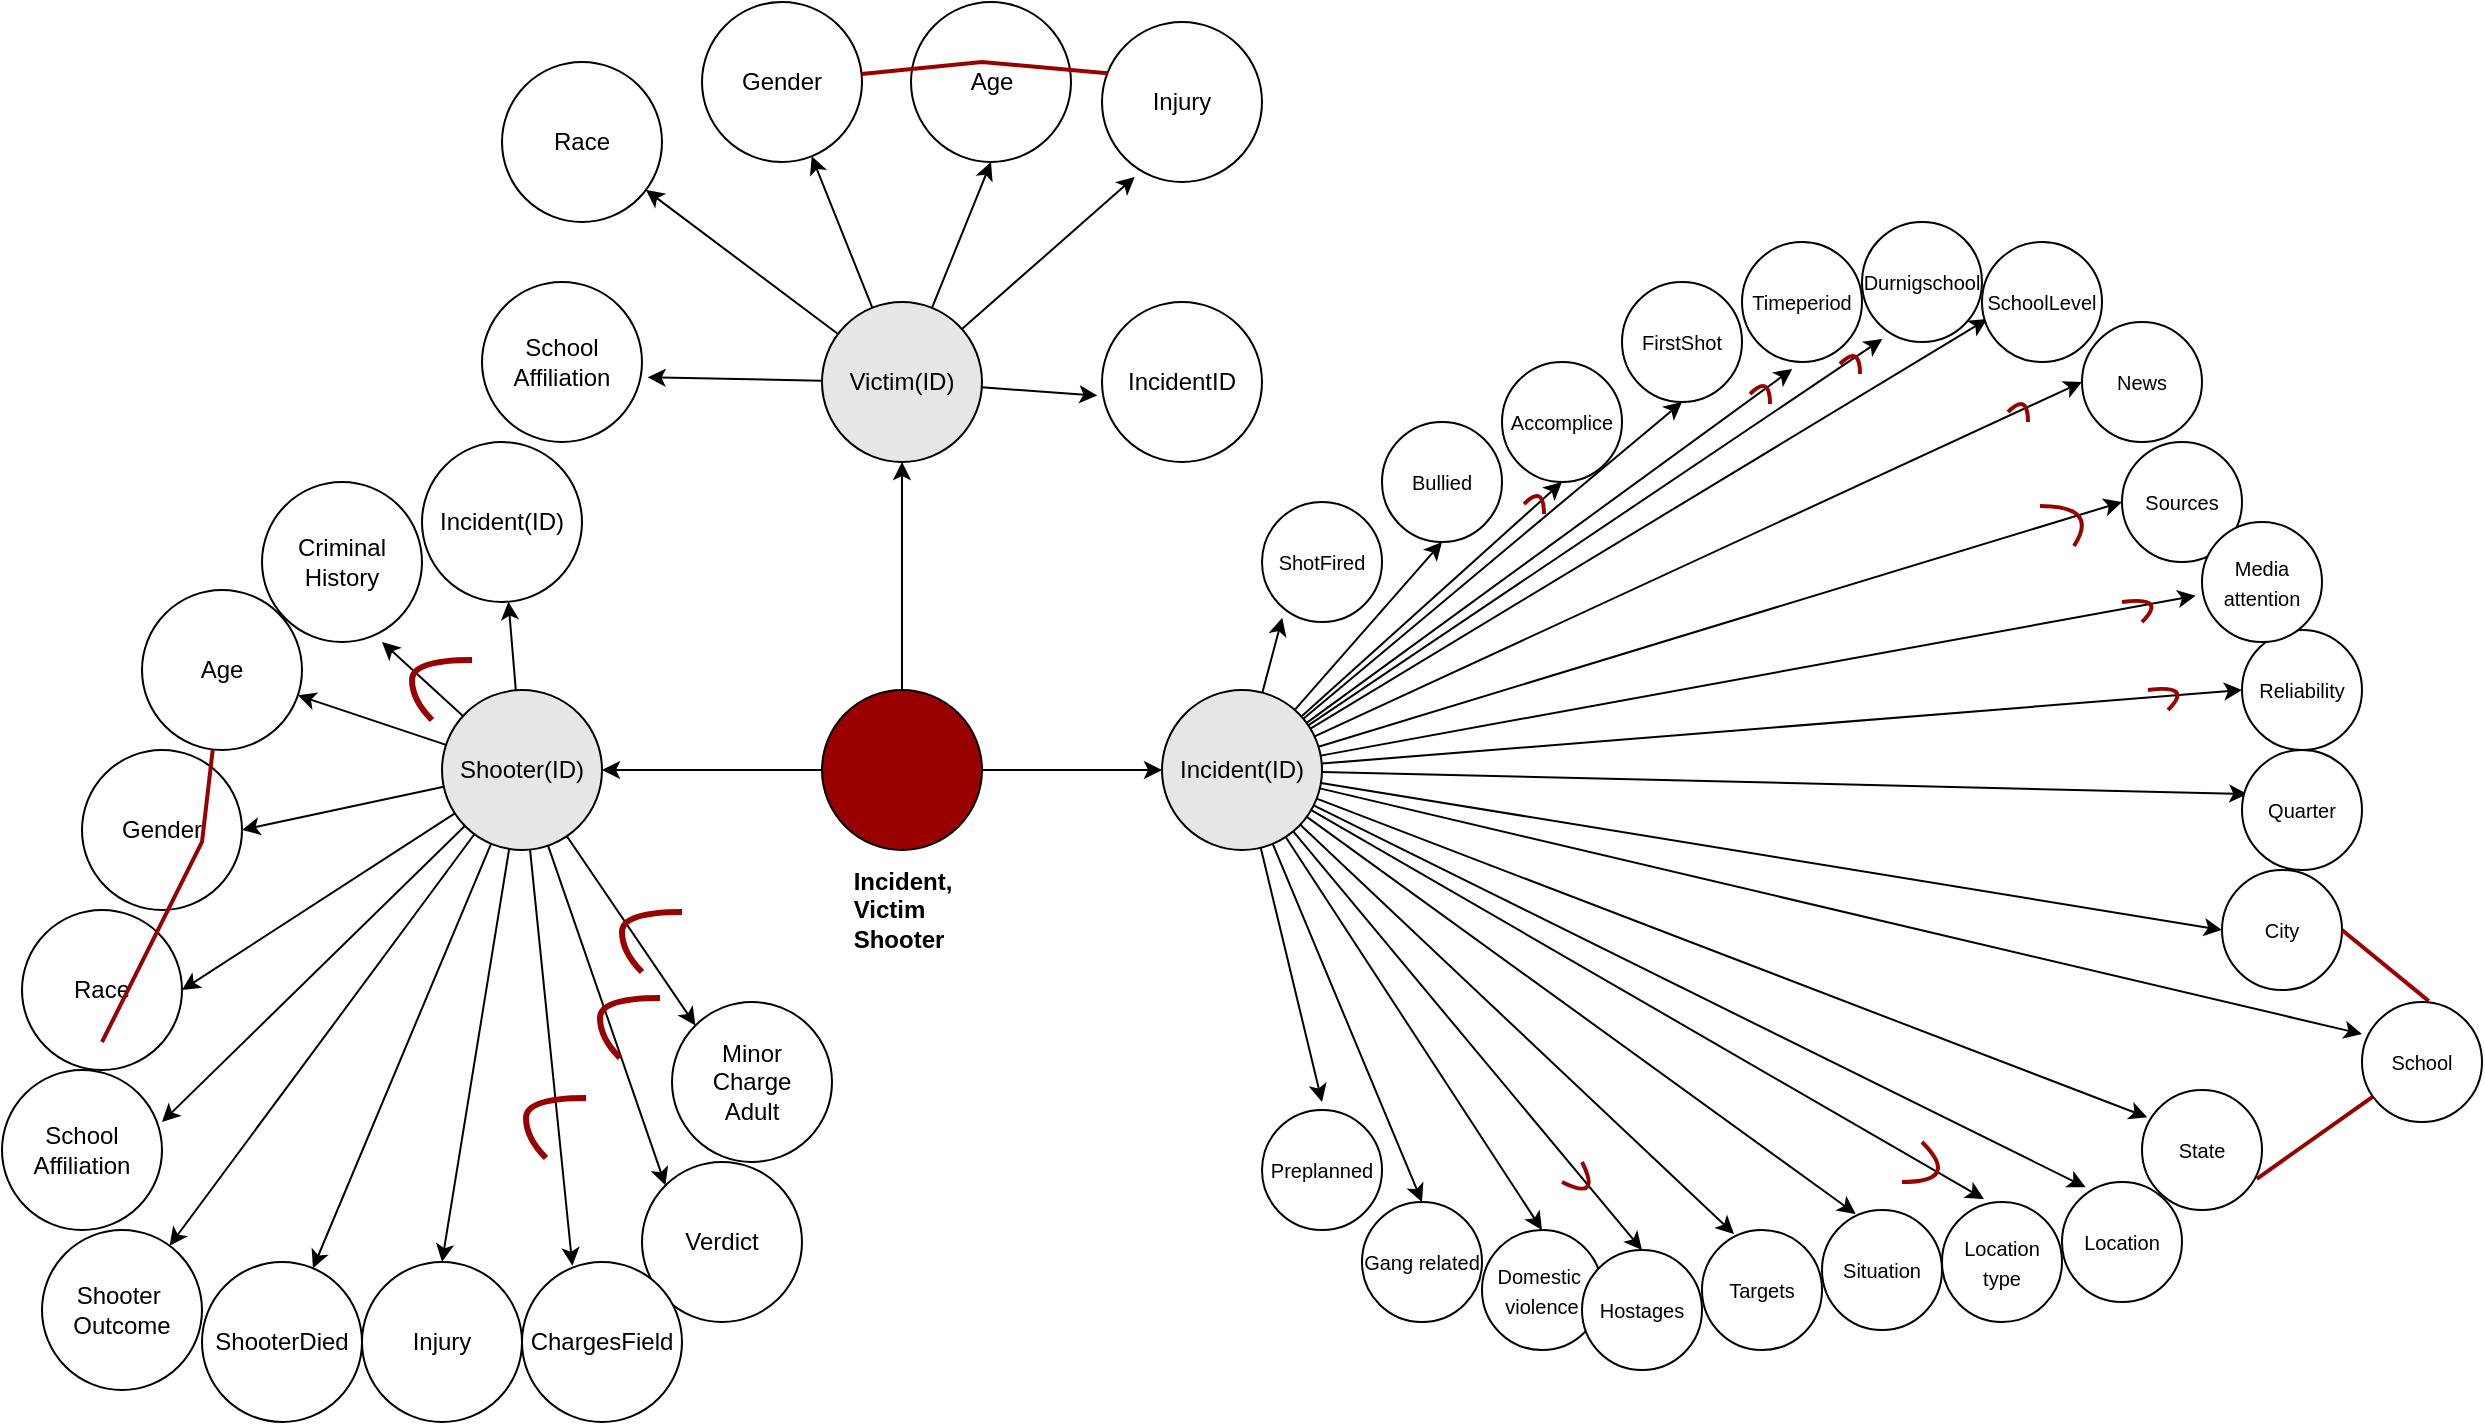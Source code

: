 <mxfile version="20.7.4" type="device"><diagram id="z_LJF3OzJNEcq2DZl5GS" name="Page-1"><mxGraphModel dx="616" dy="475" grid="1" gridSize="10" guides="1" tooltips="1" connect="1" arrows="1" fold="1" page="1" pageScale="1" pageWidth="1169" pageHeight="827" math="0" shadow="0"><root><mxCell id="0"/><mxCell id="1" parent="0"/><mxCell id="VrbtNVm0_vo4leU4kSjK-8" style="edgeStyle=orthogonalEdgeStyle;rounded=0;orthogonalLoop=1;jettySize=auto;html=1;" edge="1" parent="1" source="VrbtNVm0_vo4leU4kSjK-3" target="VrbtNVm0_vo4leU4kSjK-6"><mxGeometry relative="1" as="geometry"/></mxCell><mxCell id="VrbtNVm0_vo4leU4kSjK-21" style="edgeStyle=none;rounded=0;orthogonalLoop=1;jettySize=auto;html=1;entryX=1;entryY=0.5;entryDx=0;entryDy=0;shadow=0;strokeColor=default;" edge="1" parent="1" source="VrbtNVm0_vo4leU4kSjK-3" target="VrbtNVm0_vo4leU4kSjK-20"><mxGeometry relative="1" as="geometry"/></mxCell><mxCell id="VrbtNVm0_vo4leU4kSjK-46" style="edgeStyle=none;rounded=0;orthogonalLoop=1;jettySize=auto;html=1;entryX=0;entryY=0.5;entryDx=0;entryDy=0;shadow=0;strokeColor=default;" edge="1" parent="1" source="VrbtNVm0_vo4leU4kSjK-3" target="VrbtNVm0_vo4leU4kSjK-45"><mxGeometry relative="1" as="geometry"/></mxCell><mxCell id="VrbtNVm0_vo4leU4kSjK-3" value="" style="ellipse;whiteSpace=wrap;html=1;aspect=fixed;shadow=0;fillColor=#990000;" vertex="1" parent="1"><mxGeometry x="460" y="414" width="80" height="80" as="geometry"/></mxCell><mxCell id="VrbtNVm0_vo4leU4kSjK-4" value="&lt;div style=&quot;text-align: left;&quot;&gt;&lt;span style=&quot;background-color: initial;&quot;&gt;Incident,&lt;/span&gt;&lt;/div&gt;&lt;div style=&quot;text-align: left;&quot;&gt;&lt;span style=&quot;background-color: initial;&quot;&gt;Victim&lt;/span&gt;&lt;/div&gt;&lt;div style=&quot;text-align: left;&quot;&gt;&lt;span style=&quot;background-color: initial;&quot;&gt;Shooter&lt;/span&gt;&lt;/div&gt;" style="text;html=1;align=center;verticalAlign=middle;resizable=0;points=[];autosize=1;strokeColor=none;fillColor=none;shadow=0;fontStyle=1" vertex="1" parent="1"><mxGeometry x="465" y="494" width="70" height="60" as="geometry"/></mxCell><mxCell id="VrbtNVm0_vo4leU4kSjK-15" style="rounded=0;orthogonalLoop=1;jettySize=auto;html=1;entryX=1.035;entryY=0.596;entryDx=0;entryDy=0;entryPerimeter=0;strokeColor=default;shadow=0;" edge="1" parent="1" source="VrbtNVm0_vo4leU4kSjK-6" target="VrbtNVm0_vo4leU4kSjK-9"><mxGeometry relative="1" as="geometry"/></mxCell><mxCell id="VrbtNVm0_vo4leU4kSjK-16" style="edgeStyle=none;rounded=0;orthogonalLoop=1;jettySize=auto;html=1;shadow=0;strokeColor=default;" edge="1" parent="1" source="VrbtNVm0_vo4leU4kSjK-6" target="VrbtNVm0_vo4leU4kSjK-13"><mxGeometry relative="1" as="geometry"/></mxCell><mxCell id="VrbtNVm0_vo4leU4kSjK-17" style="edgeStyle=none;rounded=0;orthogonalLoop=1;jettySize=auto;html=1;entryX=0.205;entryY=0.968;entryDx=0;entryDy=0;entryPerimeter=0;shadow=0;strokeColor=default;" edge="1" parent="1" source="VrbtNVm0_vo4leU4kSjK-6" target="VrbtNVm0_vo4leU4kSjK-12"><mxGeometry relative="1" as="geometry"/></mxCell><mxCell id="VrbtNVm0_vo4leU4kSjK-18" style="edgeStyle=none;rounded=0;orthogonalLoop=1;jettySize=auto;html=1;shadow=0;strokeColor=default;" edge="1" parent="1" source="VrbtNVm0_vo4leU4kSjK-6" target="VrbtNVm0_vo4leU4kSjK-11"><mxGeometry relative="1" as="geometry"/></mxCell><mxCell id="VrbtNVm0_vo4leU4kSjK-19" style="edgeStyle=none;rounded=0;orthogonalLoop=1;jettySize=auto;html=1;entryX=0.5;entryY=1;entryDx=0;entryDy=0;shadow=0;strokeColor=default;" edge="1" parent="1" source="VrbtNVm0_vo4leU4kSjK-6" target="VrbtNVm0_vo4leU4kSjK-10"><mxGeometry relative="1" as="geometry"/></mxCell><mxCell id="VrbtNVm0_vo4leU4kSjK-48" style="edgeStyle=none;rounded=0;orthogonalLoop=1;jettySize=auto;html=1;entryX=-0.029;entryY=0.585;entryDx=0;entryDy=0;entryPerimeter=0;shadow=0;strokeColor=default;" edge="1" parent="1" source="VrbtNVm0_vo4leU4kSjK-6" target="VrbtNVm0_vo4leU4kSjK-47"><mxGeometry relative="1" as="geometry"/></mxCell><mxCell id="VrbtNVm0_vo4leU4kSjK-6" value="Victim(ID)" style="ellipse;whiteSpace=wrap;html=1;aspect=fixed;shadow=0;fillColor=#E6E6E6;fillStyle=auto;" vertex="1" parent="1"><mxGeometry x="460" y="220" width="80" height="80" as="geometry"/></mxCell><mxCell id="VrbtNVm0_vo4leU4kSjK-9" value="School Affiliation" style="ellipse;whiteSpace=wrap;html=1;aspect=fixed;shadow=0;fillColor=#FFFFFF;fillStyle=auto;" vertex="1" parent="1"><mxGeometry x="290" y="210" width="80" height="80" as="geometry"/></mxCell><mxCell id="VrbtNVm0_vo4leU4kSjK-10" value="Age" style="ellipse;whiteSpace=wrap;html=1;aspect=fixed;shadow=0;fillColor=#FFFFFF;fillStyle=auto;" vertex="1" parent="1"><mxGeometry x="504.5" y="70" width="80" height="80" as="geometry"/></mxCell><mxCell id="VrbtNVm0_vo4leU4kSjK-11" value="Gender" style="ellipse;whiteSpace=wrap;html=1;aspect=fixed;shadow=0;fillColor=#FFFFFF;fillStyle=auto;" vertex="1" parent="1"><mxGeometry x="400" y="70" width="80" height="80" as="geometry"/></mxCell><mxCell id="VrbtNVm0_vo4leU4kSjK-12" value="Injury" style="ellipse;whiteSpace=wrap;html=1;aspect=fixed;shadow=0;fillColor=#FFFFFF;fillStyle=auto;" vertex="1" parent="1"><mxGeometry x="600" y="80" width="80" height="80" as="geometry"/></mxCell><mxCell id="VrbtNVm0_vo4leU4kSjK-13" value="Race" style="ellipse;whiteSpace=wrap;html=1;aspect=fixed;shadow=0;fillColor=#FFFFFF;fillStyle=auto;" vertex="1" parent="1"><mxGeometry x="300" y="100" width="80" height="80" as="geometry"/></mxCell><mxCell id="VrbtNVm0_vo4leU4kSjK-34" style="edgeStyle=none;rounded=0;orthogonalLoop=1;jettySize=auto;html=1;entryX=0.75;entryY=1;entryDx=0;entryDy=0;entryPerimeter=0;shadow=0;strokeColor=default;" edge="1" parent="1" source="VrbtNVm0_vo4leU4kSjK-20" target="VrbtNVm0_vo4leU4kSjK-30"><mxGeometry relative="1" as="geometry"/></mxCell><mxCell id="VrbtNVm0_vo4leU4kSjK-35" style="edgeStyle=none;rounded=0;orthogonalLoop=1;jettySize=auto;html=1;shadow=0;strokeColor=default;" edge="1" parent="1" source="VrbtNVm0_vo4leU4kSjK-20" target="VrbtNVm0_vo4leU4kSjK-31"><mxGeometry relative="1" as="geometry"/></mxCell><mxCell id="VrbtNVm0_vo4leU4kSjK-36" style="edgeStyle=none;rounded=0;orthogonalLoop=1;jettySize=auto;html=1;entryX=1;entryY=0.5;entryDx=0;entryDy=0;shadow=0;strokeColor=default;" edge="1" parent="1" source="VrbtNVm0_vo4leU4kSjK-20" target="VrbtNVm0_vo4leU4kSjK-32"><mxGeometry relative="1" as="geometry"/></mxCell><mxCell id="VrbtNVm0_vo4leU4kSjK-37" style="edgeStyle=none;rounded=0;orthogonalLoop=1;jettySize=auto;html=1;entryX=1;entryY=0.5;entryDx=0;entryDy=0;shadow=0;strokeColor=default;" edge="1" parent="1" source="VrbtNVm0_vo4leU4kSjK-20" target="VrbtNVm0_vo4leU4kSjK-29"><mxGeometry relative="1" as="geometry"/></mxCell><mxCell id="VrbtNVm0_vo4leU4kSjK-38" style="edgeStyle=none;rounded=0;orthogonalLoop=1;jettySize=auto;html=1;entryX=1;entryY=0.325;entryDx=0;entryDy=0;entryPerimeter=0;shadow=0;strokeColor=default;" edge="1" parent="1" source="VrbtNVm0_vo4leU4kSjK-20" target="VrbtNVm0_vo4leU4kSjK-33"><mxGeometry relative="1" as="geometry"/></mxCell><mxCell id="VrbtNVm0_vo4leU4kSjK-39" style="edgeStyle=none;rounded=0;orthogonalLoop=1;jettySize=auto;html=1;shadow=0;strokeColor=default;" edge="1" parent="1" source="VrbtNVm0_vo4leU4kSjK-20" target="VrbtNVm0_vo4leU4kSjK-28"><mxGeometry relative="1" as="geometry"/></mxCell><mxCell id="VrbtNVm0_vo4leU4kSjK-40" style="edgeStyle=none;rounded=0;orthogonalLoop=1;jettySize=auto;html=1;shadow=0;strokeColor=default;" edge="1" parent="1" source="VrbtNVm0_vo4leU4kSjK-20" target="VrbtNVm0_vo4leU4kSjK-27"><mxGeometry relative="1" as="geometry"/></mxCell><mxCell id="VrbtNVm0_vo4leU4kSjK-41" style="edgeStyle=none;rounded=0;orthogonalLoop=1;jettySize=auto;html=1;entryX=0.5;entryY=0;entryDx=0;entryDy=0;shadow=0;strokeColor=default;" edge="1" parent="1" source="VrbtNVm0_vo4leU4kSjK-20" target="VrbtNVm0_vo4leU4kSjK-26"><mxGeometry relative="1" as="geometry"/></mxCell><mxCell id="VrbtNVm0_vo4leU4kSjK-42" style="edgeStyle=none;rounded=0;orthogonalLoop=1;jettySize=auto;html=1;entryX=0.315;entryY=0.023;entryDx=0;entryDy=0;entryPerimeter=0;shadow=0;strokeColor=default;" edge="1" parent="1" source="VrbtNVm0_vo4leU4kSjK-20" target="VrbtNVm0_vo4leU4kSjK-25"><mxGeometry relative="1" as="geometry"/></mxCell><mxCell id="VrbtNVm0_vo4leU4kSjK-43" style="edgeStyle=none;rounded=0;orthogonalLoop=1;jettySize=auto;html=1;entryX=0;entryY=0;entryDx=0;entryDy=0;shadow=0;strokeColor=default;" edge="1" parent="1" source="VrbtNVm0_vo4leU4kSjK-20" target="VrbtNVm0_vo4leU4kSjK-24"><mxGeometry relative="1" as="geometry"/></mxCell><mxCell id="VrbtNVm0_vo4leU4kSjK-44" style="edgeStyle=none;rounded=0;orthogonalLoop=1;jettySize=auto;html=1;entryX=0;entryY=0;entryDx=0;entryDy=0;shadow=0;strokeColor=default;" edge="1" parent="1" source="VrbtNVm0_vo4leU4kSjK-20" target="VrbtNVm0_vo4leU4kSjK-23"><mxGeometry relative="1" as="geometry"/></mxCell><mxCell id="VrbtNVm0_vo4leU4kSjK-51" style="edgeStyle=none;rounded=0;orthogonalLoop=1;jettySize=auto;html=1;shadow=0;strokeColor=default;" edge="1" parent="1" source="VrbtNVm0_vo4leU4kSjK-20" target="VrbtNVm0_vo4leU4kSjK-50"><mxGeometry relative="1" as="geometry"/></mxCell><mxCell id="VrbtNVm0_vo4leU4kSjK-20" value="Shooter(ID)" style="ellipse;whiteSpace=wrap;html=1;aspect=fixed;shadow=0;fillColor=#E6E6E6;fillStyle=solid;" vertex="1" parent="1"><mxGeometry x="270" y="414" width="80" height="80" as="geometry"/></mxCell><mxCell id="VrbtNVm0_vo4leU4kSjK-23" value="Minor&lt;br&gt;Charge&lt;br&gt;Adult" style="ellipse;whiteSpace=wrap;html=1;aspect=fixed;shadow=0;fillColor=#FFFFFF;fillStyle=auto;" vertex="1" parent="1"><mxGeometry x="385" y="570" width="80" height="80" as="geometry"/></mxCell><mxCell id="VrbtNVm0_vo4leU4kSjK-24" value="Verdict" style="ellipse;whiteSpace=wrap;html=1;aspect=fixed;shadow=0;fillColor=#FFFFFF;fillStyle=auto;" vertex="1" parent="1"><mxGeometry x="370" y="650" width="80" height="80" as="geometry"/></mxCell><mxCell id="VrbtNVm0_vo4leU4kSjK-25" value="ChargesField" style="ellipse;whiteSpace=wrap;html=1;aspect=fixed;shadow=0;fillColor=#FFFFFF;fillStyle=auto;" vertex="1" parent="1"><mxGeometry x="310" y="700" width="80" height="80" as="geometry"/></mxCell><mxCell id="VrbtNVm0_vo4leU4kSjK-26" value="Injury" style="ellipse;whiteSpace=wrap;html=1;aspect=fixed;shadow=0;fillColor=#FFFFFF;fillStyle=auto;" vertex="1" parent="1"><mxGeometry x="230" y="700" width="80" height="80" as="geometry"/></mxCell><mxCell id="VrbtNVm0_vo4leU4kSjK-27" value="ShooterDied" style="ellipse;whiteSpace=wrap;html=1;aspect=fixed;shadow=0;fillColor=#FFFFFF;fillStyle=auto;" vertex="1" parent="1"><mxGeometry x="150" y="700" width="80" height="80" as="geometry"/></mxCell><mxCell id="VrbtNVm0_vo4leU4kSjK-28" value="Shooter&amp;nbsp;&lt;br&gt;Outcome" style="ellipse;whiteSpace=wrap;html=1;aspect=fixed;shadow=0;fillColor=#FFFFFF;fillStyle=auto;" vertex="1" parent="1"><mxGeometry x="70" y="684" width="80" height="80" as="geometry"/></mxCell><mxCell id="VrbtNVm0_vo4leU4kSjK-29" value="Race" style="ellipse;whiteSpace=wrap;html=1;aspect=fixed;shadow=0;fillColor=#FFFFFF;fillStyle=auto;" vertex="1" parent="1"><mxGeometry x="60" y="524" width="80" height="80" as="geometry"/></mxCell><mxCell id="VrbtNVm0_vo4leU4kSjK-30" value="Criminal&lt;br&gt;History" style="ellipse;whiteSpace=wrap;html=1;aspect=fixed;shadow=0;fillColor=#FFFFFF;fillStyle=auto;" vertex="1" parent="1"><mxGeometry x="180" y="310" width="80" height="80" as="geometry"/></mxCell><mxCell id="VrbtNVm0_vo4leU4kSjK-31" value="Age" style="ellipse;whiteSpace=wrap;html=1;aspect=fixed;shadow=0;fillColor=#FFFFFF;fillStyle=auto;" vertex="1" parent="1"><mxGeometry x="120" y="364" width="80" height="80" as="geometry"/></mxCell><mxCell id="VrbtNVm0_vo4leU4kSjK-32" value="Gender" style="ellipse;whiteSpace=wrap;html=1;aspect=fixed;shadow=0;fillColor=#FFFFFF;fillStyle=auto;" vertex="1" parent="1"><mxGeometry x="90" y="444" width="80" height="80" as="geometry"/></mxCell><mxCell id="VrbtNVm0_vo4leU4kSjK-33" value="School&lt;br&gt;Affiliation" style="ellipse;whiteSpace=wrap;html=1;aspect=fixed;shadow=0;fillColor=#FFFFFF;fillStyle=auto;" vertex="1" parent="1"><mxGeometry x="50" y="604" width="80" height="80" as="geometry"/></mxCell><mxCell id="VrbtNVm0_vo4leU4kSjK-53" style="edgeStyle=none;rounded=0;orthogonalLoop=1;jettySize=auto;html=1;entryX=0.169;entryY=0.964;entryDx=0;entryDy=0;entryPerimeter=0;shadow=0;strokeColor=default;fontSize=10;" edge="1" parent="1" source="VrbtNVm0_vo4leU4kSjK-45" target="VrbtNVm0_vo4leU4kSjK-52"><mxGeometry relative="1" as="geometry"/></mxCell><mxCell id="VrbtNVm0_vo4leU4kSjK-63" style="edgeStyle=none;rounded=0;orthogonalLoop=1;jettySize=auto;html=1;entryX=0.5;entryY=1;entryDx=0;entryDy=0;shadow=0;strokeColor=default;fontSize=10;" edge="1" parent="1" source="VrbtNVm0_vo4leU4kSjK-45" target="VrbtNVm0_vo4leU4kSjK-54"><mxGeometry relative="1" as="geometry"/></mxCell><mxCell id="VrbtNVm0_vo4leU4kSjK-64" style="edgeStyle=none;rounded=0;orthogonalLoop=1;jettySize=auto;html=1;entryX=0.5;entryY=1;entryDx=0;entryDy=0;shadow=0;strokeColor=default;fontSize=10;" edge="1" parent="1" source="VrbtNVm0_vo4leU4kSjK-45" target="VrbtNVm0_vo4leU4kSjK-56"><mxGeometry relative="1" as="geometry"/></mxCell><mxCell id="VrbtNVm0_vo4leU4kSjK-65" style="edgeStyle=none;rounded=0;orthogonalLoop=1;jettySize=auto;html=1;entryX=0.5;entryY=1;entryDx=0;entryDy=0;shadow=0;strokeColor=default;fontSize=10;" edge="1" parent="1" source="VrbtNVm0_vo4leU4kSjK-45" target="VrbtNVm0_vo4leU4kSjK-59"><mxGeometry relative="1" as="geometry"/></mxCell><mxCell id="VrbtNVm0_vo4leU4kSjK-66" style="edgeStyle=none;rounded=0;orthogonalLoop=1;jettySize=auto;html=1;entryX=0.419;entryY=1.058;entryDx=0;entryDy=0;entryPerimeter=0;shadow=0;strokeColor=default;fontSize=10;" edge="1" parent="1" source="VrbtNVm0_vo4leU4kSjK-45" target="VrbtNVm0_vo4leU4kSjK-60"><mxGeometry relative="1" as="geometry"/></mxCell><mxCell id="VrbtNVm0_vo4leU4kSjK-67" style="edgeStyle=none;rounded=0;orthogonalLoop=1;jettySize=auto;html=1;entryX=0.169;entryY=0.975;entryDx=0;entryDy=0;entryPerimeter=0;shadow=0;strokeColor=default;fontSize=10;" edge="1" parent="1" source="VrbtNVm0_vo4leU4kSjK-45" target="VrbtNVm0_vo4leU4kSjK-61"><mxGeometry relative="1" as="geometry"/></mxCell><mxCell id="VrbtNVm0_vo4leU4kSjK-68" style="edgeStyle=none;rounded=0;orthogonalLoop=1;jettySize=auto;html=1;entryX=0.044;entryY=0.642;entryDx=0;entryDy=0;entryPerimeter=0;shadow=0;strokeColor=default;fontSize=10;" edge="1" parent="1" source="VrbtNVm0_vo4leU4kSjK-45" target="VrbtNVm0_vo4leU4kSjK-62"><mxGeometry relative="1" as="geometry"/></mxCell><mxCell id="VrbtNVm0_vo4leU4kSjK-70" style="edgeStyle=none;rounded=0;orthogonalLoop=1;jettySize=auto;html=1;entryX=0;entryY=0.5;entryDx=0;entryDy=0;shadow=0;strokeColor=default;fontSize=10;" edge="1" parent="1" source="VrbtNVm0_vo4leU4kSjK-45" target="VrbtNVm0_vo4leU4kSjK-58"><mxGeometry relative="1" as="geometry"/></mxCell><mxCell id="VrbtNVm0_vo4leU4kSjK-87" style="edgeStyle=none;rounded=0;orthogonalLoop=1;jettySize=auto;html=1;entryX=0;entryY=0.5;entryDx=0;entryDy=0;shadow=0;strokeColor=default;fontSize=10;" edge="1" parent="1" source="VrbtNVm0_vo4leU4kSjK-45" target="VrbtNVm0_vo4leU4kSjK-71"><mxGeometry relative="1" as="geometry"/></mxCell><mxCell id="VrbtNVm0_vo4leU4kSjK-88" style="edgeStyle=none;rounded=0;orthogonalLoop=1;jettySize=auto;html=1;entryX=-0.053;entryY=0.614;entryDx=0;entryDy=0;entryPerimeter=0;shadow=0;strokeColor=default;fontSize=10;" edge="1" parent="1" source="VrbtNVm0_vo4leU4kSjK-45" target="VrbtNVm0_vo4leU4kSjK-74"><mxGeometry relative="1" as="geometry"/></mxCell><mxCell id="VrbtNVm0_vo4leU4kSjK-89" style="edgeStyle=none;rounded=0;orthogonalLoop=1;jettySize=auto;html=1;entryX=0;entryY=0.5;entryDx=0;entryDy=0;shadow=0;strokeColor=default;fontSize=10;" edge="1" parent="1" source="VrbtNVm0_vo4leU4kSjK-45" target="VrbtNVm0_vo4leU4kSjK-73"><mxGeometry relative="1" as="geometry"/></mxCell><mxCell id="VrbtNVm0_vo4leU4kSjK-90" style="edgeStyle=none;rounded=0;orthogonalLoop=1;jettySize=auto;html=1;entryX=0.044;entryY=0.367;entryDx=0;entryDy=0;entryPerimeter=0;shadow=0;strokeColor=default;fontSize=10;" edge="1" parent="1" source="VrbtNVm0_vo4leU4kSjK-45" target="VrbtNVm0_vo4leU4kSjK-75"><mxGeometry relative="1" as="geometry"/></mxCell><mxCell id="VrbtNVm0_vo4leU4kSjK-91" style="edgeStyle=none;rounded=0;orthogonalLoop=1;jettySize=auto;html=1;entryX=0;entryY=0.5;entryDx=0;entryDy=0;shadow=0;strokeColor=default;fontSize=10;" edge="1" parent="1" source="VrbtNVm0_vo4leU4kSjK-45" target="VrbtNVm0_vo4leU4kSjK-72"><mxGeometry relative="1" as="geometry"/></mxCell><mxCell id="VrbtNVm0_vo4leU4kSjK-92" style="edgeStyle=none;rounded=0;orthogonalLoop=1;jettySize=auto;html=1;entryX=0;entryY=0.267;entryDx=0;entryDy=0;entryPerimeter=0;shadow=0;strokeColor=default;fontSize=10;" edge="1" parent="1" source="VrbtNVm0_vo4leU4kSjK-45" target="VrbtNVm0_vo4leU4kSjK-76"><mxGeometry relative="1" as="geometry"/></mxCell><mxCell id="VrbtNVm0_vo4leU4kSjK-93" style="edgeStyle=none;rounded=0;orthogonalLoop=1;jettySize=auto;html=1;entryX=0.044;entryY=0.228;entryDx=0;entryDy=0;entryPerimeter=0;shadow=0;strokeColor=default;fontSize=10;" edge="1" parent="1" source="VrbtNVm0_vo4leU4kSjK-45" target="VrbtNVm0_vo4leU4kSjK-80"><mxGeometry relative="1" as="geometry"/></mxCell><mxCell id="VrbtNVm0_vo4leU4kSjK-94" style="edgeStyle=none;rounded=0;orthogonalLoop=1;jettySize=auto;html=1;entryX=0.197;entryY=0.044;entryDx=0;entryDy=0;entryPerimeter=0;shadow=0;strokeColor=default;fontSize=10;" edge="1" parent="1" source="VrbtNVm0_vo4leU4kSjK-45" target="VrbtNVm0_vo4leU4kSjK-79"><mxGeometry relative="1" as="geometry"/></mxCell><mxCell id="VrbtNVm0_vo4leU4kSjK-95" style="edgeStyle=none;rounded=0;orthogonalLoop=1;jettySize=auto;html=1;entryX=0.35;entryY=-0.025;entryDx=0;entryDy=0;entryPerimeter=0;shadow=0;strokeColor=default;fontSize=10;" edge="1" parent="1" source="VrbtNVm0_vo4leU4kSjK-45" target="VrbtNVm0_vo4leU4kSjK-77"><mxGeometry relative="1" as="geometry"/></mxCell><mxCell id="VrbtNVm0_vo4leU4kSjK-96" style="edgeStyle=none;rounded=0;orthogonalLoop=1;jettySize=auto;html=1;entryX=0.281;entryY=0.033;entryDx=0;entryDy=0;entryPerimeter=0;shadow=0;strokeColor=default;fontSize=10;" edge="1" parent="1" source="VrbtNVm0_vo4leU4kSjK-45" target="VrbtNVm0_vo4leU4kSjK-78"><mxGeometry relative="1" as="geometry"/></mxCell><mxCell id="VrbtNVm0_vo4leU4kSjK-97" style="edgeStyle=none;rounded=0;orthogonalLoop=1;jettySize=auto;html=1;entryX=0.267;entryY=0.033;entryDx=0;entryDy=0;entryPerimeter=0;shadow=0;strokeColor=default;fontSize=10;" edge="1" parent="1" source="VrbtNVm0_vo4leU4kSjK-45" target="VrbtNVm0_vo4leU4kSjK-82"><mxGeometry relative="1" as="geometry"/></mxCell><mxCell id="VrbtNVm0_vo4leU4kSjK-98" style="edgeStyle=none;rounded=0;orthogonalLoop=1;jettySize=auto;html=1;entryX=0.5;entryY=0;entryDx=0;entryDy=0;shadow=0;strokeColor=default;fontSize=10;" edge="1" parent="1" source="VrbtNVm0_vo4leU4kSjK-45" target="VrbtNVm0_vo4leU4kSjK-86"><mxGeometry relative="1" as="geometry"/></mxCell><mxCell id="VrbtNVm0_vo4leU4kSjK-99" style="edgeStyle=none;rounded=0;orthogonalLoop=1;jettySize=auto;html=1;entryX=0.5;entryY=0;entryDx=0;entryDy=0;shadow=0;strokeColor=default;fontSize=10;" edge="1" parent="1" source="VrbtNVm0_vo4leU4kSjK-45" target="VrbtNVm0_vo4leU4kSjK-85"><mxGeometry relative="1" as="geometry"/></mxCell><mxCell id="VrbtNVm0_vo4leU4kSjK-100" style="edgeStyle=none;rounded=0;orthogonalLoop=1;jettySize=auto;html=1;entryX=0.5;entryY=0;entryDx=0;entryDy=0;shadow=0;strokeColor=default;fontSize=10;" edge="1" parent="1" source="VrbtNVm0_vo4leU4kSjK-45" target="VrbtNVm0_vo4leU4kSjK-84"><mxGeometry relative="1" as="geometry"/></mxCell><mxCell id="VrbtNVm0_vo4leU4kSjK-101" style="edgeStyle=none;rounded=0;orthogonalLoop=1;jettySize=auto;html=1;shadow=0;strokeColor=default;fontSize=10;" edge="1" parent="1" source="VrbtNVm0_vo4leU4kSjK-45"><mxGeometry relative="1" as="geometry"><mxPoint x="710" y="620" as="targetPoint"/></mxGeometry></mxCell><mxCell id="VrbtNVm0_vo4leU4kSjK-45" value="Incident(ID)" style="ellipse;whiteSpace=wrap;html=1;aspect=fixed;shadow=0;fillColor=#E6E6E6;fillStyle=auto;" vertex="1" parent="1"><mxGeometry x="630" y="414" width="80" height="80" as="geometry"/></mxCell><mxCell id="VrbtNVm0_vo4leU4kSjK-47" value="IncidentID" style="ellipse;whiteSpace=wrap;html=1;aspect=fixed;shadow=0;fillColor=#FFFFFF;fillStyle=auto;" vertex="1" parent="1"><mxGeometry x="600" y="220" width="80" height="80" as="geometry"/></mxCell><mxCell id="VrbtNVm0_vo4leU4kSjK-50" value="Incident(ID)" style="ellipse;whiteSpace=wrap;html=1;aspect=fixed;shadow=0;fillColor=#FFFFFF;fillStyle=auto;" vertex="1" parent="1"><mxGeometry x="260" y="290" width="80" height="80" as="geometry"/></mxCell><mxCell id="VrbtNVm0_vo4leU4kSjK-52" value="&lt;font style=&quot;font-size: 10px;&quot;&gt;ShotFired&lt;/font&gt;" style="ellipse;whiteSpace=wrap;html=1;aspect=fixed;shadow=0;fillColor=#FFFFFF;fillStyle=auto;" vertex="1" parent="1"><mxGeometry x="680" y="320" width="60" height="60" as="geometry"/></mxCell><mxCell id="VrbtNVm0_vo4leU4kSjK-54" value="&lt;span style=&quot;font-size: 10px;&quot;&gt;Bullied&lt;br&gt;&lt;/span&gt;" style="ellipse;whiteSpace=wrap;html=1;aspect=fixed;shadow=0;fillColor=#FFFFFF;fillStyle=auto;" vertex="1" parent="1"><mxGeometry x="740" y="280" width="60" height="60" as="geometry"/></mxCell><mxCell id="VrbtNVm0_vo4leU4kSjK-56" value="&lt;span style=&quot;font-size: 10px;&quot;&gt;Accomplice&lt;br&gt;&lt;/span&gt;" style="ellipse;whiteSpace=wrap;html=1;aspect=fixed;shadow=0;fillColor=#FFFFFF;fillStyle=auto;" vertex="1" parent="1"><mxGeometry x="800" y="250" width="60" height="60" as="geometry"/></mxCell><mxCell id="VrbtNVm0_vo4leU4kSjK-58" value="&lt;span style=&quot;font-size: 10px;&quot;&gt;News&lt;br&gt;&lt;/span&gt;" style="ellipse;whiteSpace=wrap;html=1;aspect=fixed;shadow=0;fillColor=#FFFFFF;fillStyle=auto;" vertex="1" parent="1"><mxGeometry x="1090" y="230" width="60" height="60" as="geometry"/></mxCell><mxCell id="VrbtNVm0_vo4leU4kSjK-59" value="&lt;span style=&quot;font-size: 10px;&quot;&gt;FirstShot&lt;br&gt;&lt;/span&gt;" style="ellipse;whiteSpace=wrap;html=1;aspect=fixed;shadow=0;fillColor=#FFFFFF;fillStyle=auto;" vertex="1" parent="1"><mxGeometry x="860" y="210" width="60" height="60" as="geometry"/></mxCell><mxCell id="VrbtNVm0_vo4leU4kSjK-60" value="&lt;span style=&quot;font-size: 10px;&quot;&gt;Timeperiod&lt;br&gt;&lt;/span&gt;" style="ellipse;whiteSpace=wrap;html=1;aspect=fixed;shadow=0;fillColor=#FFFFFF;fillStyle=auto;" vertex="1" parent="1"><mxGeometry x="920" y="190" width="60" height="60" as="geometry"/></mxCell><mxCell id="VrbtNVm0_vo4leU4kSjK-61" value="&lt;span style=&quot;font-size: 10px;&quot;&gt;Durnigschool&lt;br&gt;&lt;/span&gt;" style="ellipse;whiteSpace=wrap;html=1;aspect=fixed;shadow=0;fillColor=#FFFFFF;fillStyle=auto;" vertex="1" parent="1"><mxGeometry x="980" y="180" width="60" height="60" as="geometry"/></mxCell><mxCell id="VrbtNVm0_vo4leU4kSjK-62" value="&lt;span style=&quot;font-size: 10px;&quot;&gt;SchoolLevel&lt;br&gt;&lt;/span&gt;" style="ellipse;whiteSpace=wrap;html=1;aspect=fixed;shadow=0;fillColor=#FFFFFF;fillStyle=auto;" vertex="1" parent="1"><mxGeometry x="1040" y="190" width="60" height="60" as="geometry"/></mxCell><mxCell id="VrbtNVm0_vo4leU4kSjK-71" value="&lt;span style=&quot;font-size: 10px;&quot;&gt;Sources&lt;br&gt;&lt;/span&gt;" style="ellipse;whiteSpace=wrap;html=1;aspect=fixed;shadow=0;fillColor=#FFFFFF;fillStyle=auto;" vertex="1" parent="1"><mxGeometry x="1110" y="290" width="60" height="60" as="geometry"/></mxCell><mxCell id="VrbtNVm0_vo4leU4kSjK-72" value="&lt;span style=&quot;font-size: 10px;&quot;&gt;City&lt;br&gt;&lt;/span&gt;" style="ellipse;whiteSpace=wrap;html=1;aspect=fixed;shadow=0;fillColor=#FFFFFF;fillStyle=auto;" vertex="1" parent="1"><mxGeometry x="1160" y="504" width="60" height="60" as="geometry"/></mxCell><mxCell id="VrbtNVm0_vo4leU4kSjK-73" value="&lt;span style=&quot;font-size: 10px;&quot;&gt;Reliability&lt;br&gt;&lt;/span&gt;" style="ellipse;whiteSpace=wrap;html=1;aspect=fixed;shadow=0;fillColor=#FFFFFF;fillStyle=auto;" vertex="1" parent="1"><mxGeometry x="1170" y="384" width="60" height="60" as="geometry"/></mxCell><mxCell id="VrbtNVm0_vo4leU4kSjK-74" value="&lt;span style=&quot;font-size: 10px;&quot;&gt;Media attention&lt;br&gt;&lt;/span&gt;" style="ellipse;whiteSpace=wrap;html=1;aspect=fixed;shadow=0;fillColor=#FFFFFF;fillStyle=auto;" vertex="1" parent="1"><mxGeometry x="1150" y="330" width="60" height="60" as="geometry"/></mxCell><mxCell id="VrbtNVm0_vo4leU4kSjK-75" value="&lt;span style=&quot;font-size: 10px;&quot;&gt;Quarter&lt;br&gt;&lt;/span&gt;" style="ellipse;whiteSpace=wrap;html=1;aspect=fixed;shadow=0;fillColor=#FFFFFF;fillStyle=auto;" vertex="1" parent="1"><mxGeometry x="1170" y="444" width="60" height="60" as="geometry"/></mxCell><mxCell id="VrbtNVm0_vo4leU4kSjK-76" value="&lt;span style=&quot;font-size: 10px;&quot;&gt;School&lt;br&gt;&lt;/span&gt;" style="ellipse;whiteSpace=wrap;html=1;aspect=fixed;shadow=0;fillColor=#FFFFFF;fillStyle=auto;" vertex="1" parent="1"><mxGeometry x="1230" y="570" width="60" height="60" as="geometry"/></mxCell><mxCell id="VrbtNVm0_vo4leU4kSjK-77" value="&lt;span style=&quot;font-size: 10px;&quot;&gt;Location type&lt;br&gt;&lt;/span&gt;" style="ellipse;whiteSpace=wrap;html=1;aspect=fixed;shadow=0;fillColor=#FFFFFF;fillStyle=auto;" vertex="1" parent="1"><mxGeometry x="1020" y="670" width="60" height="60" as="geometry"/></mxCell><mxCell id="VrbtNVm0_vo4leU4kSjK-78" value="&lt;span style=&quot;font-size: 10px;&quot;&gt;Situation&lt;br&gt;&lt;/span&gt;" style="ellipse;whiteSpace=wrap;html=1;aspect=fixed;shadow=0;fillColor=#FFFFFF;fillStyle=auto;" vertex="1" parent="1"><mxGeometry x="960" y="674" width="60" height="60" as="geometry"/></mxCell><mxCell id="VrbtNVm0_vo4leU4kSjK-79" value="&lt;span style=&quot;font-size: 10px;&quot;&gt;Location&lt;br&gt;&lt;/span&gt;" style="ellipse;whiteSpace=wrap;html=1;aspect=fixed;shadow=0;fillColor=#FFFFFF;fillStyle=auto;" vertex="1" parent="1"><mxGeometry x="1080" y="660" width="60" height="60" as="geometry"/></mxCell><mxCell id="VrbtNVm0_vo4leU4kSjK-80" value="&lt;span style=&quot;font-size: 10px;&quot;&gt;State&lt;br&gt;&lt;/span&gt;" style="ellipse;whiteSpace=wrap;html=1;aspect=fixed;shadow=0;fillColor=#FFFFFF;fillStyle=auto;" vertex="1" parent="1"><mxGeometry x="1120" y="614" width="60" height="60" as="geometry"/></mxCell><mxCell id="VrbtNVm0_vo4leU4kSjK-82" value="&lt;span style=&quot;font-size: 10px;&quot;&gt;Targets&lt;br&gt;&lt;/span&gt;" style="ellipse;whiteSpace=wrap;html=1;aspect=fixed;shadow=0;fillColor=#FFFFFF;fillStyle=auto;" vertex="1" parent="1"><mxGeometry x="900" y="684" width="60" height="60" as="geometry"/></mxCell><mxCell id="VrbtNVm0_vo4leU4kSjK-83" value="&lt;span style=&quot;font-size: 10px;&quot;&gt;Preplanned&lt;br&gt;&lt;/span&gt;" style="ellipse;whiteSpace=wrap;html=1;aspect=fixed;shadow=0;fillColor=#FFFFFF;fillStyle=auto;" vertex="1" parent="1"><mxGeometry x="680" y="624" width="60" height="60" as="geometry"/></mxCell><mxCell id="VrbtNVm0_vo4leU4kSjK-84" value="&lt;span style=&quot;font-size: 10px;&quot;&gt;Gang related&lt;br&gt;&lt;/span&gt;" style="ellipse;whiteSpace=wrap;html=1;aspect=fixed;shadow=0;fillColor=#FFFFFF;fillStyle=auto;" vertex="1" parent="1"><mxGeometry x="730" y="670" width="60" height="60" as="geometry"/></mxCell><mxCell id="VrbtNVm0_vo4leU4kSjK-85" value="&lt;span style=&quot;font-size: 10px;&quot;&gt;Domestic&amp;nbsp;&lt;br&gt;violence&lt;br&gt;&lt;/span&gt;" style="ellipse;whiteSpace=wrap;html=1;aspect=fixed;shadow=0;fillColor=#FFFFFF;fillStyle=auto;" vertex="1" parent="1"><mxGeometry x="790" y="684" width="60" height="60" as="geometry"/></mxCell><mxCell id="VrbtNVm0_vo4leU4kSjK-86" value="&lt;span style=&quot;font-size: 10px;&quot;&gt;Hostages&lt;br&gt;&lt;/span&gt;" style="ellipse;whiteSpace=wrap;html=1;aspect=fixed;shadow=0;fillColor=#FFFFFF;fillStyle=auto;" vertex="1" parent="1"><mxGeometry x="840" y="694" width="60" height="60" as="geometry"/></mxCell><mxCell id="VrbtNVm0_vo4leU4kSjK-103" value="" style="curved=1;endArrow=none;html=1;rounded=0;shadow=0;strokeColor=#990000;fontSize=10;endFill=0;strokeWidth=3;" edge="1" parent="1"><mxGeometry x="0.414" y="193" width="50" height="50" relative="1" as="geometry"><mxPoint x="265" y="429" as="sourcePoint"/><mxPoint x="285" y="399" as="targetPoint"/><Array as="points"><mxPoint x="255" y="419"/><mxPoint x="255" y="399"/></Array><mxPoint x="-70" y="13" as="offset"/></mxGeometry></mxCell><mxCell id="VrbtNVm0_vo4leU4kSjK-104" value="" style="curved=1;endArrow=none;html=1;rounded=0;shadow=0;strokeColor=#990000;fontSize=10;endFill=0;strokeWidth=3;" edge="1" parent="1"><mxGeometry x="0.414" y="193" width="50" height="50" relative="1" as="geometry"><mxPoint x="370" y="555" as="sourcePoint"/><mxPoint x="390" y="525" as="targetPoint"/><Array as="points"><mxPoint x="360" y="545"/><mxPoint x="360" y="525"/></Array><mxPoint x="-70" y="13" as="offset"/></mxGeometry></mxCell><mxCell id="VrbtNVm0_vo4leU4kSjK-105" value="" style="curved=1;endArrow=none;html=1;rounded=0;shadow=0;strokeColor=#990000;fontSize=10;endFill=0;strokeWidth=3;" edge="1" parent="1"><mxGeometry x="0.414" y="193" width="50" height="50" relative="1" as="geometry"><mxPoint x="359" y="598" as="sourcePoint"/><mxPoint x="379" y="568" as="targetPoint"/><Array as="points"><mxPoint x="349" y="588"/><mxPoint x="349" y="568"/></Array><mxPoint x="-70" y="13" as="offset"/></mxGeometry></mxCell><mxCell id="VrbtNVm0_vo4leU4kSjK-106" value="" style="curved=1;endArrow=none;html=1;rounded=0;shadow=0;strokeColor=#990000;fontSize=10;endFill=0;strokeWidth=3;" edge="1" parent="1"><mxGeometry x="0.414" y="193" width="50" height="50" relative="1" as="geometry"><mxPoint x="322" y="648" as="sourcePoint"/><mxPoint x="342" y="618" as="targetPoint"/><Array as="points"><mxPoint x="312" y="638"/><mxPoint x="312" y="618"/></Array><mxPoint x="-70" y="13" as="offset"/></mxGeometry></mxCell><mxCell id="VrbtNVm0_vo4leU4kSjK-108" value="" style="curved=1;endArrow=none;html=1;rounded=0;shadow=0;strokeColor=#990000;fontSize=10;endFill=0;strokeWidth=2;" edge="1" parent="1"><mxGeometry x="0.414" y="193" width="50" height="50" relative="1" as="geometry"><mxPoint x="811" y="321" as="sourcePoint"/><mxPoint x="821" y="326" as="targetPoint"/><Array as="points"><mxPoint x="821" y="311"/></Array><mxPoint x="-70" y="13" as="offset"/></mxGeometry></mxCell><mxCell id="VrbtNVm0_vo4leU4kSjK-109" value="" style="curved=1;endArrow=none;html=1;rounded=0;shadow=0;strokeColor=#990000;fontSize=10;endFill=0;strokeWidth=2;" edge="1" parent="1"><mxGeometry x="0.414" y="193" width="50" height="50" relative="1" as="geometry"><mxPoint x="924" y="266" as="sourcePoint"/><mxPoint x="934" y="271" as="targetPoint"/><Array as="points"><mxPoint x="934" y="256"/></Array><mxPoint x="-70" y="13" as="offset"/></mxGeometry></mxCell><mxCell id="VrbtNVm0_vo4leU4kSjK-110" value="" style="curved=1;endArrow=none;html=1;rounded=0;shadow=0;strokeColor=#990000;fontSize=10;endFill=0;strokeWidth=2;" edge="1" parent="1"><mxGeometry x="0.414" y="193" width="50" height="50" relative="1" as="geometry"><mxPoint x="969" y="251" as="sourcePoint"/><mxPoint x="979" y="256" as="targetPoint"/><Array as="points"><mxPoint x="979" y="241"/></Array><mxPoint x="-70" y="13" as="offset"/></mxGeometry></mxCell><mxCell id="VrbtNVm0_vo4leU4kSjK-111" value="" style="curved=1;endArrow=none;html=1;rounded=0;shadow=0;strokeColor=#990000;fontSize=10;endFill=0;strokeWidth=2;" edge="1" parent="1"><mxGeometry x="0.414" y="193" width="50" height="50" relative="1" as="geometry"><mxPoint x="1053" y="275" as="sourcePoint"/><mxPoint x="1063" y="280" as="targetPoint"/><Array as="points"><mxPoint x="1063" y="265"/></Array><mxPoint x="-70" y="13" as="offset"/></mxGeometry></mxCell><mxCell id="VrbtNVm0_vo4leU4kSjK-112" value="" style="curved=1;endArrow=none;html=1;rounded=0;shadow=0;strokeColor=#990000;fontSize=10;endFill=0;strokeWidth=2;" edge="1" parent="1"><mxGeometry x="0.414" y="193" width="50" height="50" relative="1" as="geometry"><mxPoint x="1069" y="322" as="sourcePoint"/><mxPoint x="1086" y="342" as="targetPoint"/><Array as="points"><mxPoint x="1099" y="322"/></Array><mxPoint x="-70" y="13" as="offset"/></mxGeometry></mxCell><mxCell id="VrbtNVm0_vo4leU4kSjK-113" value="" style="curved=1;endArrow=none;html=1;rounded=0;shadow=0;strokeColor=#990000;fontSize=10;endFill=0;strokeWidth=2;" edge="1" parent="1"><mxGeometry x="0.414" y="193" width="50" height="50" relative="1" as="geometry"><mxPoint x="1110" y="370" as="sourcePoint"/><mxPoint x="1120" y="380" as="targetPoint"/><Array as="points"><mxPoint x="1133" y="367"/></Array><mxPoint x="-70" y="13" as="offset"/></mxGeometry></mxCell><mxCell id="VrbtNVm0_vo4leU4kSjK-114" value="" style="curved=1;endArrow=none;html=1;rounded=0;shadow=0;strokeColor=#990000;fontSize=10;endFill=0;strokeWidth=2;" edge="1" parent="1"><mxGeometry x="0.414" y="193" width="50" height="50" relative="1" as="geometry"><mxPoint x="1123" y="414" as="sourcePoint"/><mxPoint x="1133" y="424" as="targetPoint"/><Array as="points"><mxPoint x="1146" y="411"/></Array><mxPoint x="-70" y="13" as="offset"/></mxGeometry></mxCell><mxCell id="VrbtNVm0_vo4leU4kSjK-115" value="" style="endArrow=none;html=1;rounded=0;shadow=0;strokeColor=#990000;strokeWidth=2;fontSize=10;exitX=0.957;exitY=0.74;exitDx=0;exitDy=0;exitPerimeter=0;" edge="1" parent="1" source="VrbtNVm0_vo4leU4kSjK-80" target="VrbtNVm0_vo4leU4kSjK-76"><mxGeometry width="50" height="50" relative="1" as="geometry"><mxPoint x="1140" y="650" as="sourcePoint"/><mxPoint x="1190" y="600" as="targetPoint"/></mxGeometry></mxCell><mxCell id="VrbtNVm0_vo4leU4kSjK-116" value="" style="endArrow=none;html=1;rounded=0;shadow=0;strokeColor=#990000;strokeWidth=2;fontSize=10;entryX=1;entryY=0.5;entryDx=0;entryDy=0;exitX=0.557;exitY=-0.007;exitDx=0;exitDy=0;exitPerimeter=0;" edge="1" parent="1" source="VrbtNVm0_vo4leU4kSjK-76" target="VrbtNVm0_vo4leU4kSjK-72"><mxGeometry width="50" height="50" relative="1" as="geometry"><mxPoint x="1170" y="610" as="sourcePoint"/><mxPoint x="1220" y="560" as="targetPoint"/></mxGeometry></mxCell><mxCell id="VrbtNVm0_vo4leU4kSjK-118" value="" style="curved=1;endArrow=none;html=1;rounded=0;shadow=0;strokeColor=#990000;fontSize=10;endFill=0;strokeWidth=2;" edge="1" parent="1"><mxGeometry x="0.414" y="193" width="50" height="50" relative="1" as="geometry"><mxPoint x="1010" y="640" as="sourcePoint"/><mxPoint x="1000" y="660" as="targetPoint"/><Array as="points"><mxPoint x="1030" y="660"/></Array><mxPoint x="-70" y="13" as="offset"/></mxGeometry></mxCell><mxCell id="VrbtNVm0_vo4leU4kSjK-119" value="" style="curved=1;endArrow=none;html=1;rounded=0;shadow=0;strokeColor=#990000;fontSize=10;endFill=0;strokeWidth=2;" edge="1" parent="1"><mxGeometry x="0.414" y="193" width="50" height="50" relative="1" as="geometry"><mxPoint x="840" y="650" as="sourcePoint"/><mxPoint x="830" y="660" as="targetPoint"/><Array as="points"><mxPoint x="850" y="670"/></Array><mxPoint x="-70" y="13" as="offset"/></mxGeometry></mxCell><mxCell id="VrbtNVm0_vo4leU4kSjK-120" value="" style="endArrow=none;html=1;rounded=0;shadow=0;strokeColor=#990000;strokeWidth=2;fontSize=10;entryX=0.033;entryY=0.321;entryDx=0;entryDy=0;entryPerimeter=0;" edge="1" parent="1" source="VrbtNVm0_vo4leU4kSjK-11" target="VrbtNVm0_vo4leU4kSjK-12"><mxGeometry width="50" height="50" relative="1" as="geometry"><mxPoint x="450" y="80" as="sourcePoint"/><mxPoint x="500" y="30" as="targetPoint"/><Array as="points"><mxPoint x="540" y="100"/></Array></mxGeometry></mxCell><mxCell id="VrbtNVm0_vo4leU4kSjK-121" value="" style="endArrow=none;html=1;rounded=0;shadow=0;strokeColor=#990000;strokeWidth=2;fontSize=10;" edge="1" parent="1" target="VrbtNVm0_vo4leU4kSjK-31"><mxGeometry width="50" height="50" relative="1" as="geometry"><mxPoint x="100" y="590" as="sourcePoint"/><mxPoint x="150" y="540" as="targetPoint"/><Array as="points"><mxPoint x="150" y="490"/></Array></mxGeometry></mxCell></root></mxGraphModel></diagram></mxfile>